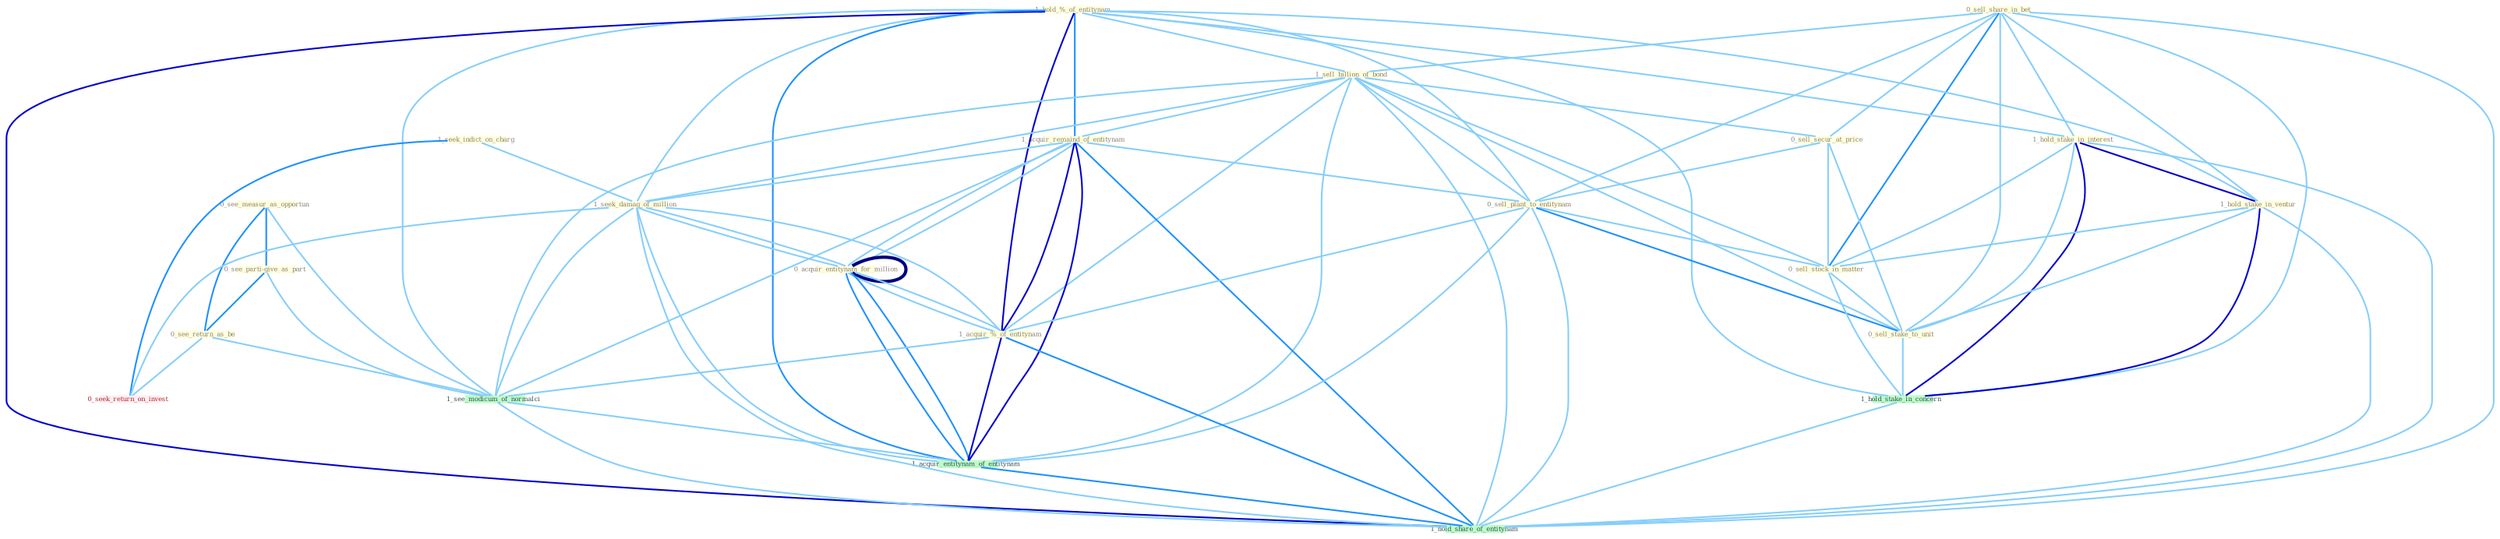 Graph G{ 
    node
    [shape=polygon,style=filled,width=.5,height=.06,color="#BDFCC9",fixedsize=true,fontsize=4,
    fontcolor="#2f4f4f"];
    {node
    [color="#ffffe0", fontcolor="#8b7d6b"] "0_see_measur_as_opportun " "0_see_parti-give_as_part " "0_sell_share_in_bet " "0_see_return_as_be " "1_hold_%_of_entitynam " "1_sell_billion_of_bond " "1_hold_stake_in_interest " "1_acquir_remaind_of_entitynam " "1_hold_stake_in_ventur " "1_seek_indict_on_charg " "0_sell_secur_at_price " "0_sell_plant_to_entitynam " "0_acquir_entitynam_for_million " "1_acquir_%_of_entitynam " "0_sell_stock_in_matter " "1_seek_damag_of_million " "0_sell_stake_to_unit " "0_acquir_entitynam_for_million "}
{node [color="#fff0f5", fontcolor="#b22222"] "0_seek_return_on_invest "}
edge [color="#B0E2FF"];

	"0_see_measur_as_opportun " -- "0_see_parti-give_as_part " [w="2", color="#1e90ff" , len=0.8];
	"0_see_measur_as_opportun " -- "0_see_return_as_be " [w="2", color="#1e90ff" , len=0.8];
	"0_see_measur_as_opportun " -- "1_see_modicum_of_normalci " [w="1", color="#87cefa" ];
	"0_see_parti-give_as_part " -- "0_see_return_as_be " [w="2", color="#1e90ff" , len=0.8];
	"0_see_parti-give_as_part " -- "1_see_modicum_of_normalci " [w="1", color="#87cefa" ];
	"0_sell_share_in_bet " -- "1_sell_billion_of_bond " [w="1", color="#87cefa" ];
	"0_sell_share_in_bet " -- "1_hold_stake_in_interest " [w="1", color="#87cefa" ];
	"0_sell_share_in_bet " -- "1_hold_stake_in_ventur " [w="1", color="#87cefa" ];
	"0_sell_share_in_bet " -- "0_sell_secur_at_price " [w="1", color="#87cefa" ];
	"0_sell_share_in_bet " -- "0_sell_plant_to_entitynam " [w="1", color="#87cefa" ];
	"0_sell_share_in_bet " -- "0_sell_stock_in_matter " [w="2", color="#1e90ff" , len=0.8];
	"0_sell_share_in_bet " -- "0_sell_stake_to_unit " [w="1", color="#87cefa" ];
	"0_sell_share_in_bet " -- "1_hold_stake_in_concern " [w="1", color="#87cefa" ];
	"0_sell_share_in_bet " -- "1_hold_share_of_entitynam " [w="1", color="#87cefa" ];
	"0_see_return_as_be " -- "0_seek_return_on_invest " [w="1", color="#87cefa" ];
	"0_see_return_as_be " -- "1_see_modicum_of_normalci " [w="1", color="#87cefa" ];
	"1_hold_%_of_entitynam " -- "1_sell_billion_of_bond " [w="1", color="#87cefa" ];
	"1_hold_%_of_entitynam " -- "1_hold_stake_in_interest " [w="1", color="#87cefa" ];
	"1_hold_%_of_entitynam " -- "1_acquir_remaind_of_entitynam " [w="2", color="#1e90ff" , len=0.8];
	"1_hold_%_of_entitynam " -- "1_hold_stake_in_ventur " [w="1", color="#87cefa" ];
	"1_hold_%_of_entitynam " -- "0_sell_plant_to_entitynam " [w="1", color="#87cefa" ];
	"1_hold_%_of_entitynam " -- "1_acquir_%_of_entitynam " [w="3", color="#0000cd" , len=0.6];
	"1_hold_%_of_entitynam " -- "1_seek_damag_of_million " [w="1", color="#87cefa" ];
	"1_hold_%_of_entitynam " -- "1_hold_stake_in_concern " [w="1", color="#87cefa" ];
	"1_hold_%_of_entitynam " -- "1_see_modicum_of_normalci " [w="1", color="#87cefa" ];
	"1_hold_%_of_entitynam " -- "1_acquir_entitynam_of_entitynam " [w="2", color="#1e90ff" , len=0.8];
	"1_hold_%_of_entitynam " -- "1_hold_share_of_entitynam " [w="3", color="#0000cd" , len=0.6];
	"1_sell_billion_of_bond " -- "1_acquir_remaind_of_entitynam " [w="1", color="#87cefa" ];
	"1_sell_billion_of_bond " -- "0_sell_secur_at_price " [w="1", color="#87cefa" ];
	"1_sell_billion_of_bond " -- "0_sell_plant_to_entitynam " [w="1", color="#87cefa" ];
	"1_sell_billion_of_bond " -- "1_acquir_%_of_entitynam " [w="1", color="#87cefa" ];
	"1_sell_billion_of_bond " -- "0_sell_stock_in_matter " [w="1", color="#87cefa" ];
	"1_sell_billion_of_bond " -- "1_seek_damag_of_million " [w="1", color="#87cefa" ];
	"1_sell_billion_of_bond " -- "0_sell_stake_to_unit " [w="1", color="#87cefa" ];
	"1_sell_billion_of_bond " -- "1_see_modicum_of_normalci " [w="1", color="#87cefa" ];
	"1_sell_billion_of_bond " -- "1_acquir_entitynam_of_entitynam " [w="1", color="#87cefa" ];
	"1_sell_billion_of_bond " -- "1_hold_share_of_entitynam " [w="1", color="#87cefa" ];
	"1_hold_stake_in_interest " -- "1_hold_stake_in_ventur " [w="3", color="#0000cd" , len=0.6];
	"1_hold_stake_in_interest " -- "0_sell_stock_in_matter " [w="1", color="#87cefa" ];
	"1_hold_stake_in_interest " -- "0_sell_stake_to_unit " [w="1", color="#87cefa" ];
	"1_hold_stake_in_interest " -- "1_hold_stake_in_concern " [w="3", color="#0000cd" , len=0.6];
	"1_hold_stake_in_interest " -- "1_hold_share_of_entitynam " [w="1", color="#87cefa" ];
	"1_acquir_remaind_of_entitynam " -- "0_sell_plant_to_entitynam " [w="1", color="#87cefa" ];
	"1_acquir_remaind_of_entitynam " -- "0_acquir_entitynam_for_million " [w="1", color="#87cefa" ];
	"1_acquir_remaind_of_entitynam " -- "1_acquir_%_of_entitynam " [w="3", color="#0000cd" , len=0.6];
	"1_acquir_remaind_of_entitynam " -- "1_seek_damag_of_million " [w="1", color="#87cefa" ];
	"1_acquir_remaind_of_entitynam " -- "0_acquir_entitynam_for_million " [w="1", color="#87cefa" ];
	"1_acquir_remaind_of_entitynam " -- "1_see_modicum_of_normalci " [w="1", color="#87cefa" ];
	"1_acquir_remaind_of_entitynam " -- "1_acquir_entitynam_of_entitynam " [w="3", color="#0000cd" , len=0.6];
	"1_acquir_remaind_of_entitynam " -- "1_hold_share_of_entitynam " [w="2", color="#1e90ff" , len=0.8];
	"1_hold_stake_in_ventur " -- "0_sell_stock_in_matter " [w="1", color="#87cefa" ];
	"1_hold_stake_in_ventur " -- "0_sell_stake_to_unit " [w="1", color="#87cefa" ];
	"1_hold_stake_in_ventur " -- "1_hold_stake_in_concern " [w="3", color="#0000cd" , len=0.6];
	"1_hold_stake_in_ventur " -- "1_hold_share_of_entitynam " [w="1", color="#87cefa" ];
	"1_seek_indict_on_charg " -- "1_seek_damag_of_million " [w="1", color="#87cefa" ];
	"1_seek_indict_on_charg " -- "0_seek_return_on_invest " [w="2", color="#1e90ff" , len=0.8];
	"0_sell_secur_at_price " -- "0_sell_plant_to_entitynam " [w="1", color="#87cefa" ];
	"0_sell_secur_at_price " -- "0_sell_stock_in_matter " [w="1", color="#87cefa" ];
	"0_sell_secur_at_price " -- "0_sell_stake_to_unit " [w="1", color="#87cefa" ];
	"0_sell_plant_to_entitynam " -- "1_acquir_%_of_entitynam " [w="1", color="#87cefa" ];
	"0_sell_plant_to_entitynam " -- "0_sell_stock_in_matter " [w="1", color="#87cefa" ];
	"0_sell_plant_to_entitynam " -- "0_sell_stake_to_unit " [w="2", color="#1e90ff" , len=0.8];
	"0_sell_plant_to_entitynam " -- "1_acquir_entitynam_of_entitynam " [w="1", color="#87cefa" ];
	"0_sell_plant_to_entitynam " -- "1_hold_share_of_entitynam " [w="1", color="#87cefa" ];
	"0_acquir_entitynam_for_million " -- "1_acquir_%_of_entitynam " [w="1", color="#87cefa" ];
	"0_acquir_entitynam_for_million " -- "1_seek_damag_of_million " [w="1", color="#87cefa" ];
	"0_acquir_entitynam_for_million " -- "0_acquir_entitynam_for_million " [w="4", style=bold, color="#000080", len=0.4];
	"0_acquir_entitynam_for_million " -- "1_acquir_entitynam_of_entitynam " [w="2", color="#1e90ff" , len=0.8];
	"1_acquir_%_of_entitynam " -- "1_seek_damag_of_million " [w="1", color="#87cefa" ];
	"1_acquir_%_of_entitynam " -- "0_acquir_entitynam_for_million " [w="1", color="#87cefa" ];
	"1_acquir_%_of_entitynam " -- "1_see_modicum_of_normalci " [w="1", color="#87cefa" ];
	"1_acquir_%_of_entitynam " -- "1_acquir_entitynam_of_entitynam " [w="3", color="#0000cd" , len=0.6];
	"1_acquir_%_of_entitynam " -- "1_hold_share_of_entitynam " [w="2", color="#1e90ff" , len=0.8];
	"0_sell_stock_in_matter " -- "0_sell_stake_to_unit " [w="1", color="#87cefa" ];
	"0_sell_stock_in_matter " -- "1_hold_stake_in_concern " [w="1", color="#87cefa" ];
	"1_seek_damag_of_million " -- "0_acquir_entitynam_for_million " [w="1", color="#87cefa" ];
	"1_seek_damag_of_million " -- "0_seek_return_on_invest " [w="1", color="#87cefa" ];
	"1_seek_damag_of_million " -- "1_see_modicum_of_normalci " [w="1", color="#87cefa" ];
	"1_seek_damag_of_million " -- "1_acquir_entitynam_of_entitynam " [w="1", color="#87cefa" ];
	"1_seek_damag_of_million " -- "1_hold_share_of_entitynam " [w="1", color="#87cefa" ];
	"0_sell_stake_to_unit " -- "1_hold_stake_in_concern " [w="1", color="#87cefa" ];
	"0_acquir_entitynam_for_million " -- "1_acquir_entitynam_of_entitynam " [w="2", color="#1e90ff" , len=0.8];
	"1_hold_stake_in_concern " -- "1_hold_share_of_entitynam " [w="1", color="#87cefa" ];
	"1_see_modicum_of_normalci " -- "1_acquir_entitynam_of_entitynam " [w="1", color="#87cefa" ];
	"1_see_modicum_of_normalci " -- "1_hold_share_of_entitynam " [w="1", color="#87cefa" ];
	"1_acquir_entitynam_of_entitynam " -- "1_hold_share_of_entitynam " [w="2", color="#1e90ff" , len=0.8];
}